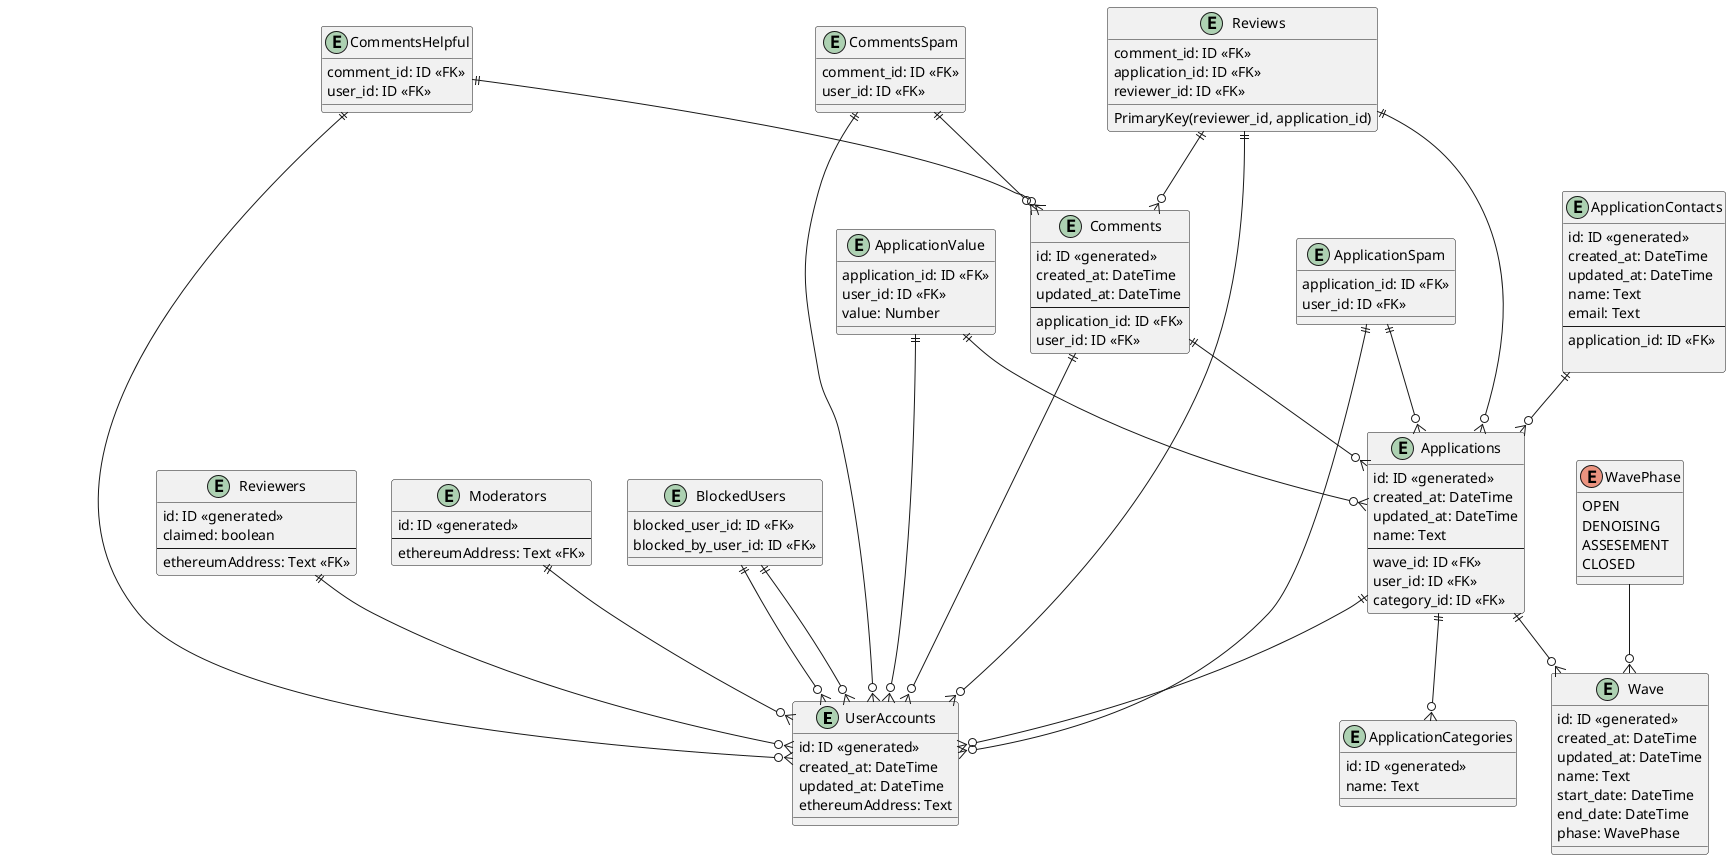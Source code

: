 @startuml

entity UserAccounts {
    id: ID <<generated>>
    created_at: DateTime
    updated_at: DateTime
    ethereumAddress: Text
}

'if account type is managed by ethereum address then best way will be to store it in separate tables
entity Reviewers {
    id: ID <<generated>>
    claimed: boolean
    --
    ethereumAddress: Text <<FK>>/'(? depends on requirements)'/
}

entity Moderators {
    id: ID <<generated>>
    --
    ethereumAddress: Text <<FK>>/'(? depends on requirements)'/
}

entity BlockedUsers {
    blocked_user_id: ID <<FK>>
    blocked_by_user_id: ID <<FK>>
}

entity Applications {
    id: ID <<generated>>
    created_at: DateTime
    updated_at: DateTime
    name: Text
    --
    wave_id: ID <<FK>>
    user_id: ID <<FK>>
    category_id: ID <<FK>>
}

'private data of application
entity ApplicationContacts {
    id: ID <<generated>>
    created_at: DateTime
    updated_at: DateTime
    name: Text
    email: Text
    --
    application_id: ID <<FK>>

}

entity ApplicationCategories {
    id: ID <<generated>>
    name: Text
}

entity ApplicationSpam {
    application_id: ID <<FK>>
    user_id: ID <<FK>>
}

entity ApplicationValue {
    application_id: ID <<FK>>
    user_id: ID <<FK>>
    value: Number
}

entity Comments {
    id: ID <<generated>>
    created_at: DateTime
    updated_at: DateTime
    --
    application_id: ID <<FK>>
    user_id: ID <<FK>>
}

entity CommentsSpam {
    comment_id: ID <<FK>>
    user_id: ID <<FK>>
}

entity CommentsHelpful {
    comment_id: ID <<FK>>
    user_id: ID <<FK>>
}

entity Reviews {
    comment_id: ID <<FK>>
    application_id: ID <<FK>>
    reviewer_id: ID <<FK>>

    PrimaryKey(reviewer_id, application_id)
}

entity Wave {
    id: ID <<generated>>
    created_at: DateTime
    updated_at: DateTime 
    name: Text
    start_date: DateTime
    end_date: DateTime
    phase: WavePhase
  
}

Reviewers ||--o{ UserAccounts
Moderators ||--o{ UserAccounts
Applications ||--o{ Wave
Applications ||--o{ UserAccounts
Comments ||--o{ Applications
Comments ||--o{ UserAccounts
Reviews ||--o{ Comments
Reviews ||--o{ Applications
Reviews ||--o{ UserAccounts
ApplicationContacts ||--o{ Applications
BlockedUsers ||--o{ UserAccounts
BlockedUsers ||--o{ UserAccounts
Applications ||--o{ ApplicationCategories
ApplicationSpam ||--o{ Applications
ApplicationSpam ||--o{ UserAccounts
CommentsSpam ||--o{ Comments
CommentsSpam ||--o{ UserAccounts
CommentsHelpful ||--o{ Comments
CommentsHelpful ||--o{ UserAccounts
ApplicationValue ||--o{ Applications
ApplicationValue ||--o{ UserAccounts


enum WavePhase {
    OPEN
    DENOISING
    ASSESEMENT
    CLOSED
}

WavePhase --o{ Wave

@enduml